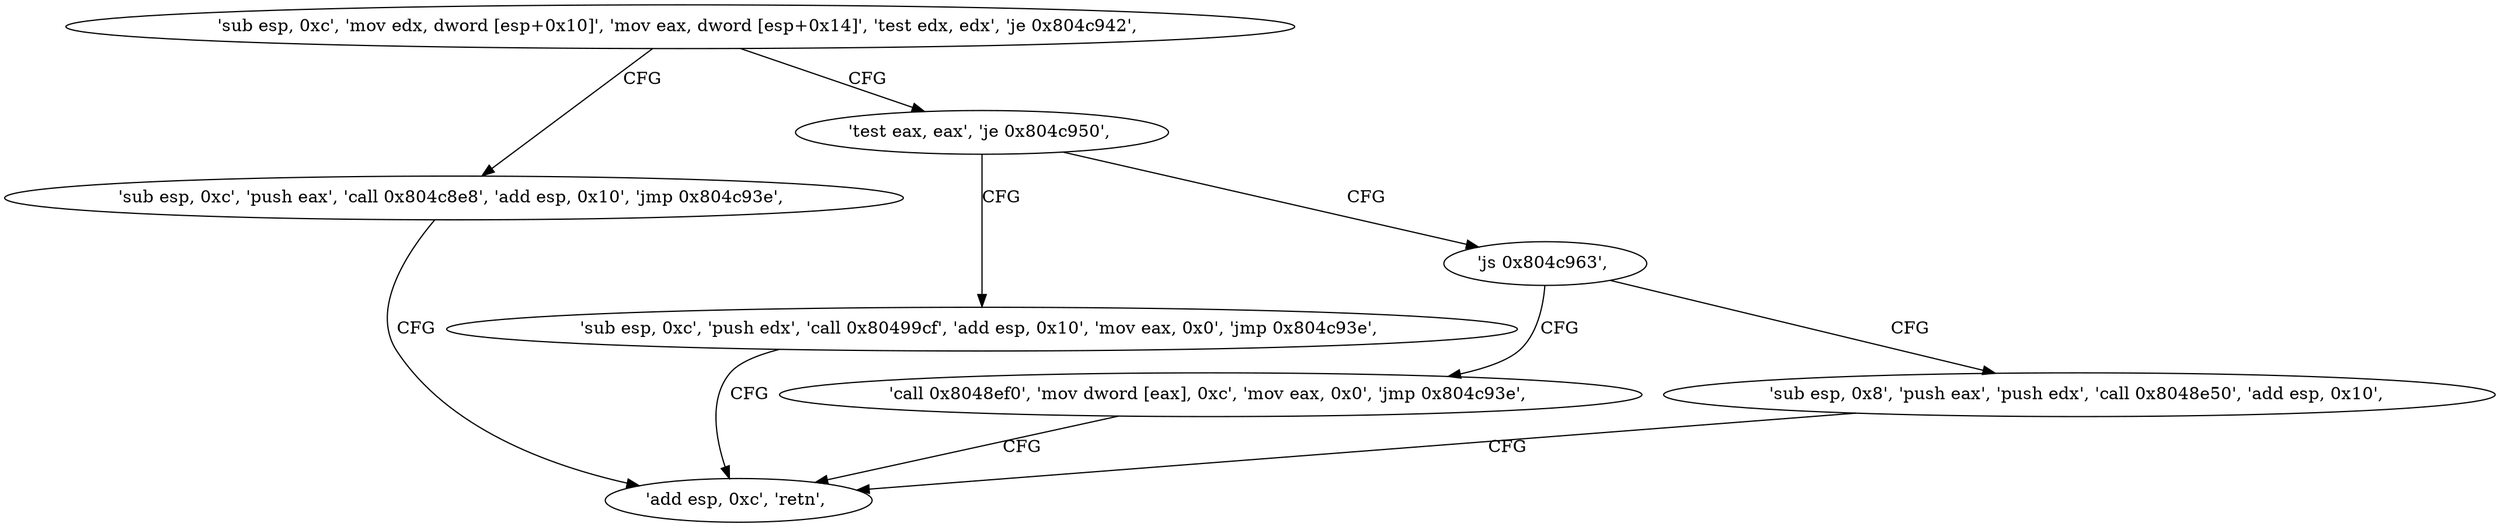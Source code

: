 digraph "func" {
"134531356" [label = "'sub esp, 0xc', 'mov edx, dword [esp+0x10]', 'mov eax, dword [esp+0x14]', 'test edx, edx', 'je 0x804c942', " ]
"134531394" [label = "'sub esp, 0xc', 'push eax', 'call 0x804c8e8', 'add esp, 0x10', 'jmp 0x804c93e', " ]
"134531371" [label = "'test eax, eax', 'je 0x804c950', " ]
"134531390" [label = "'add esp, 0xc', 'retn', " ]
"134531408" [label = "'sub esp, 0xc', 'push edx', 'call 0x80499cf', 'add esp, 0x10', 'mov eax, 0x0', 'jmp 0x804c93e', " ]
"134531375" [label = "'js 0x804c963', " ]
"134531427" [label = "'call 0x8048ef0', 'mov dword [eax], 0xc', 'mov eax, 0x0', 'jmp 0x804c93e', " ]
"134531377" [label = "'sub esp, 0x8', 'push eax', 'push edx', 'call 0x8048e50', 'add esp, 0x10', " ]
"134531356" -> "134531394" [ label = "CFG" ]
"134531356" -> "134531371" [ label = "CFG" ]
"134531394" -> "134531390" [ label = "CFG" ]
"134531371" -> "134531408" [ label = "CFG" ]
"134531371" -> "134531375" [ label = "CFG" ]
"134531408" -> "134531390" [ label = "CFG" ]
"134531375" -> "134531427" [ label = "CFG" ]
"134531375" -> "134531377" [ label = "CFG" ]
"134531427" -> "134531390" [ label = "CFG" ]
"134531377" -> "134531390" [ label = "CFG" ]
}
